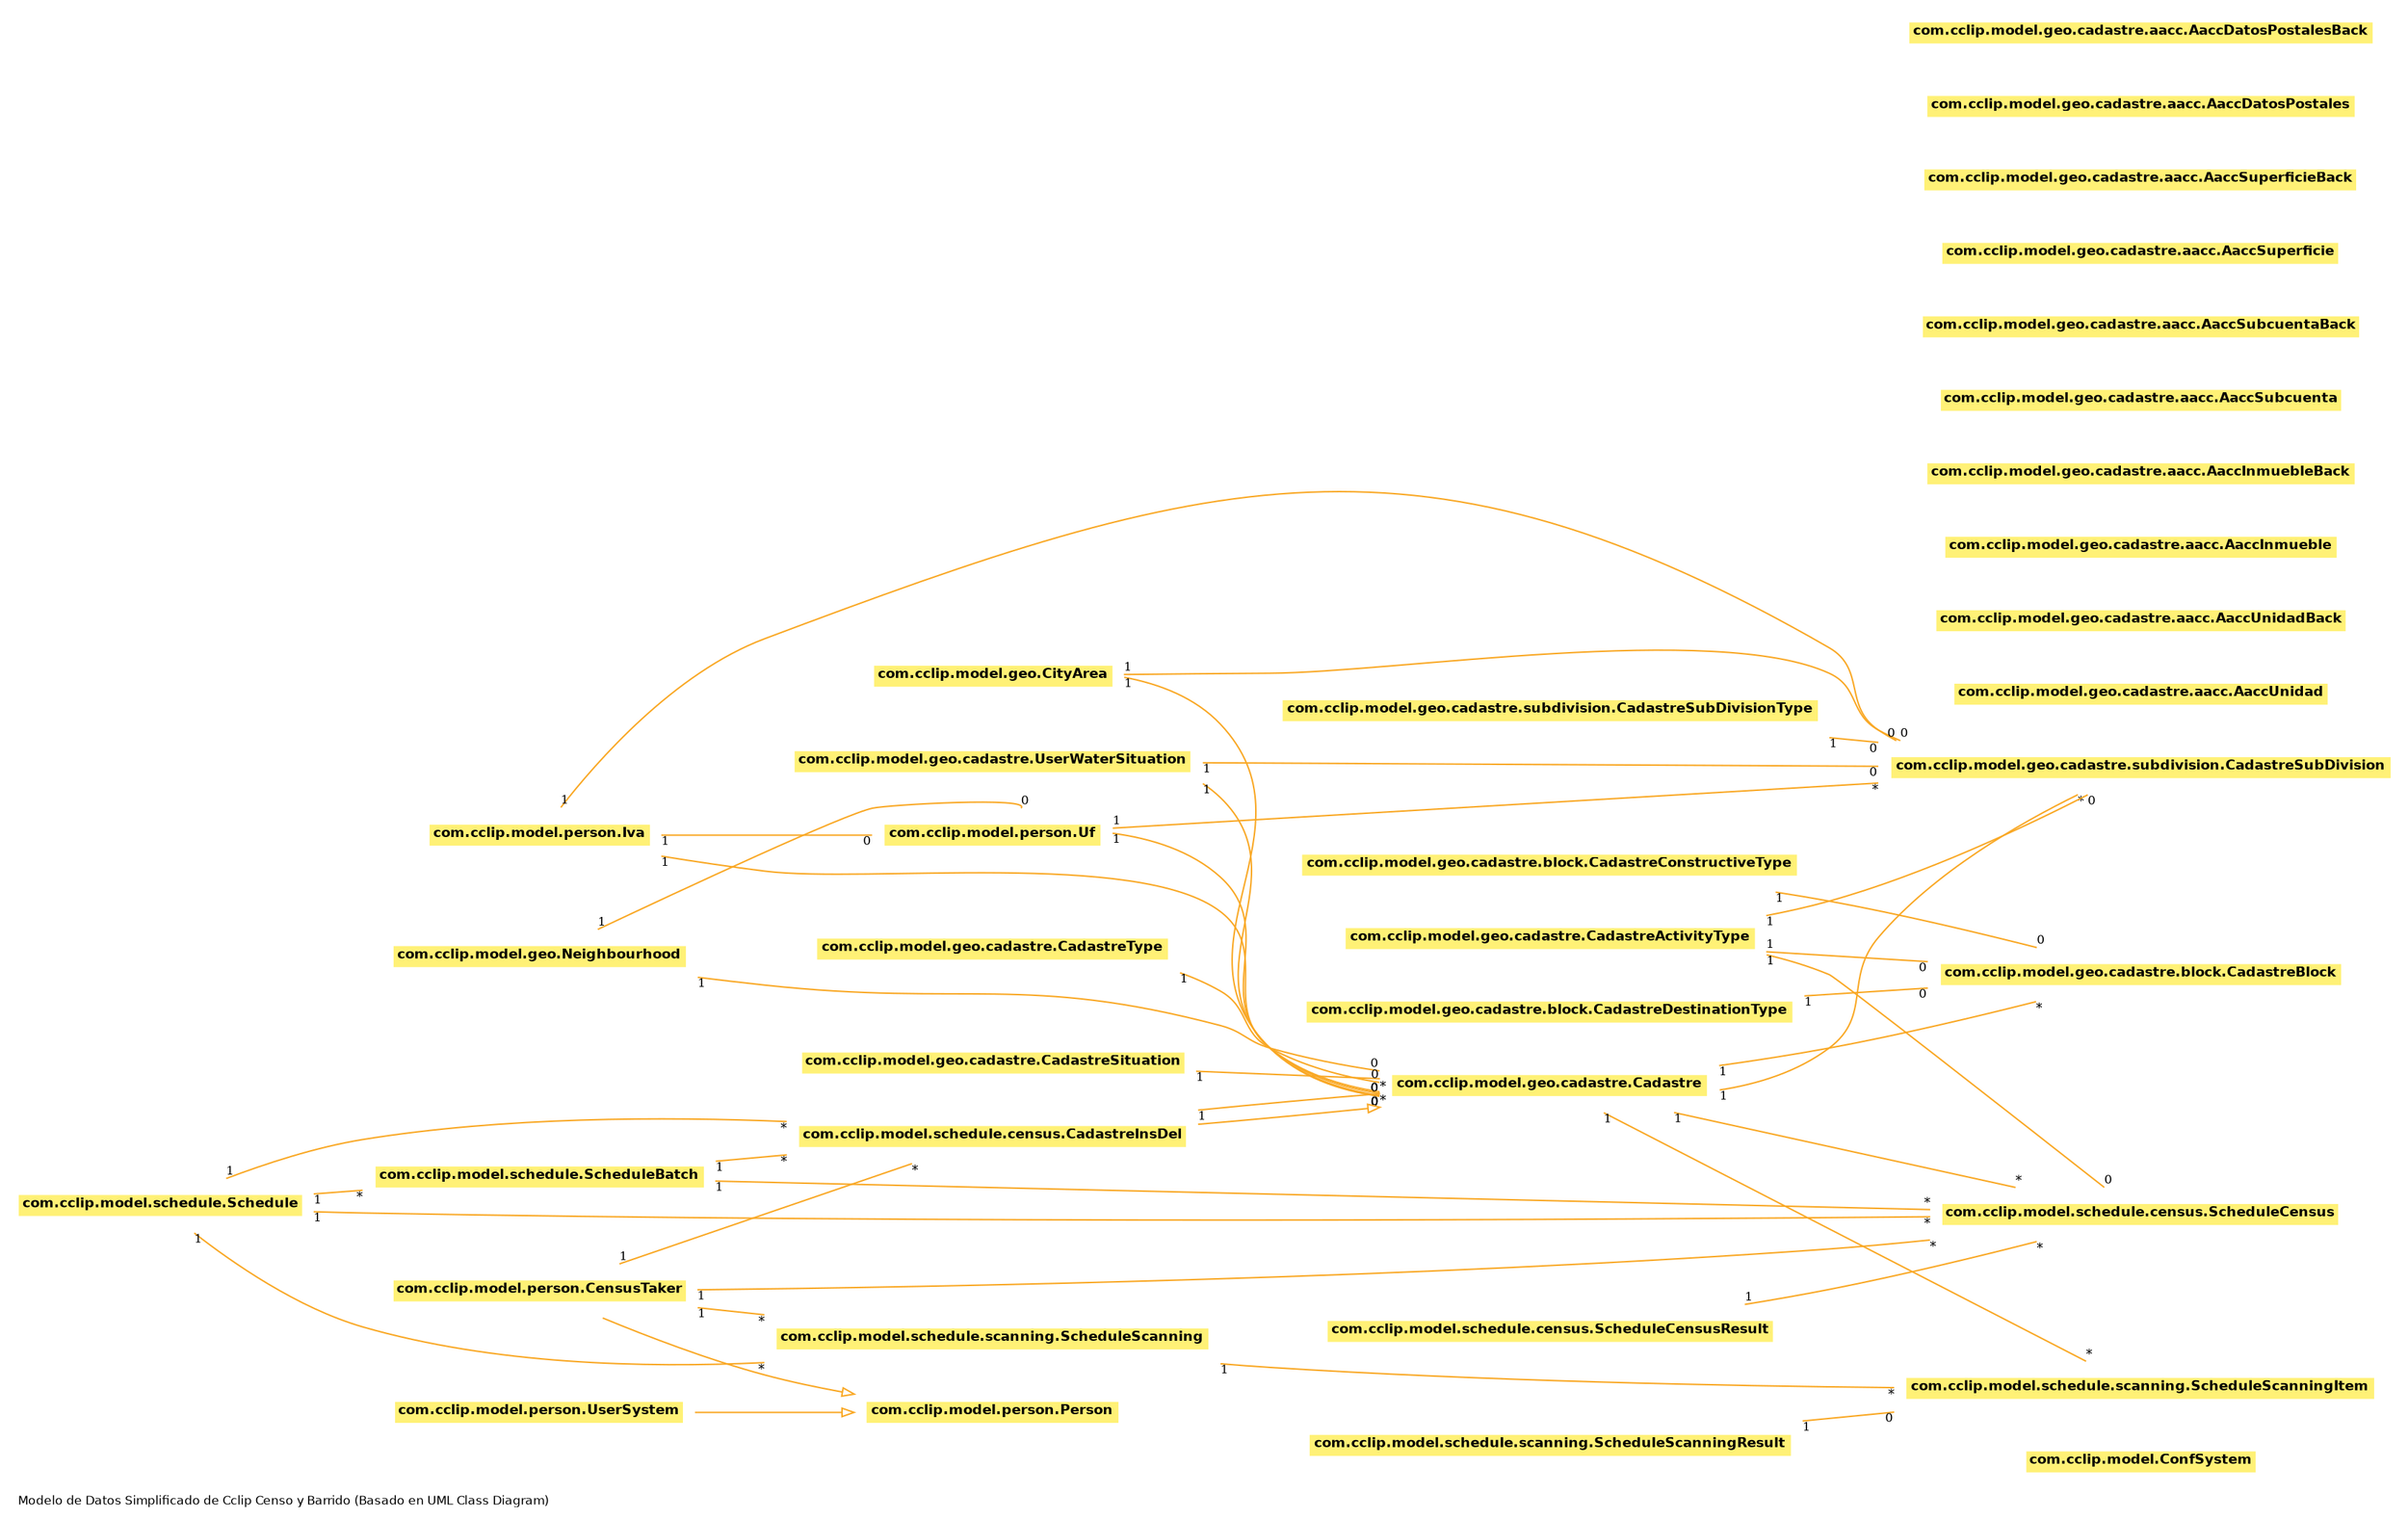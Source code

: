digraph G {

	graph [
		label="Modelo de Datos Simplificado de Cclip Censo y Barrido (Basado en UML Class Diagram)"
		bgcolor="#FFFFFF"
		labeljust="l"
		nodesep="0.18"
		ranksep="0.46"
		fontname="Helvetica"
		fontsize="8"
		rankdir="RL"
	];
	node [
		fontname="Helvetica"
		fontsize="9"
		shape="plaintext"
		
	];
	edge [
		arrowsize="0.8"
	];

				//com.cclip.model.ConfSystem
				ConfSystem [
					label=<
						<TABLE BORDER="0" CELLBORDER="0" CELLSPACING="0" BGCOLOR="#ffffff">
				<TR><TD COLSPAN="3" BGCOLOR="#FFF176" ALIGN="CENTER"><B>com.cclip.model.ConfSystem</B></TD></TR>

						</TABLE>>
						URL="com.cclip.model.ConfSystem.html"
						tooltip="com.cclip.model.ConfSystem"
				];

					//com.cclip.model.geo.CityArea
					CityArea [
						label=<
							<TABLE BORDER="0" CELLBORDER="0" CELLSPACING="0" BGCOLOR="#ffffff">
				<TR><TD COLSPAN="3" BGCOLOR="#FFF176" ALIGN="CENTER"><B>com.cclip.model.geo.CityArea</B></TD></TR>

							</TABLE>>
							URL="com.cclip.model.geo.CityArea.html"
							tooltip="com.cclip.model.geo.CityArea"
					];

					//com.cclip.model.geo.Neighbourhood
					Neighbourhood [
						label=<
							<TABLE BORDER="0" CELLBORDER="0" CELLSPACING="0" BGCOLOR="#ffffff">
				<TR><TD COLSPAN="3" BGCOLOR="#FFF176" ALIGN="CENTER"><B>com.cclip.model.geo.Neighbourhood</B></TD></TR>

							</TABLE>>
							URL="com.cclip.model.geo.Neighbourhood.html"
							tooltip="com.cclip.model.geo.Neighbourhood"
					];

						//com.cclip.model.geo.cadastre.CadastreType
						CadastreType [
							label=<
								<TABLE BORDER="0" CELLBORDER="0" CELLSPACING="0" BGCOLOR="#ffffff">
				<TR><TD COLSPAN="3" BGCOLOR="#FFF176" ALIGN="CENTER"><B>com.cclip.model.geo.cadastre.CadastreType</B></TD></TR>

								</TABLE>>
								URL="com.cclip.model.geo.cadastre.CadastreType.html"
								tooltip="com.cclip.model.geo.cadastre.CadastreType"
						];

						//com.cclip.model.geo.cadastre.CadastreSituation
						CadastreSituation [
							label=<
								<TABLE BORDER="0" CELLBORDER="0" CELLSPACING="0" BGCOLOR="#ffffff">
				<TR><TD COLSPAN="3" BGCOLOR="#FFF176" ALIGN="CENTER"><B>com.cclip.model.geo.cadastre.CadastreSituation</B></TD></TR>

								</TABLE>>
								URL="com.cclip.model.geo.cadastre.CadastreSituation.html"
								tooltip="com.cclip.model.geo.cadastre.CadastreSituation"
						];

						//com.cclip.model.geo.cadastre.UserWaterSituation
						UserWaterSituation [
							label=<
								<TABLE BORDER="0" CELLBORDER="0" CELLSPACING="0" BGCOLOR="#ffffff">
				<TR><TD COLSPAN="3" BGCOLOR="#FFF176" ALIGN="CENTER"><B>com.cclip.model.geo.cadastre.UserWaterSituation</B></TD></TR>

								</TABLE>>
								URL="com.cclip.model.geo.cadastre.UserWaterSituation.html"
								tooltip="com.cclip.model.geo.cadastre.UserWaterSituation"
						];

						//com.cclip.model.geo.cadastre.Cadastre
						Cadastre [
							label=<
								<TABLE BORDER="0" CELLBORDER="0" CELLSPACING="0" BGCOLOR="#ffffff">
				<TR><TD COLSPAN="3" BGCOLOR="#FFF176" ALIGN="CENTER"><B>com.cclip.model.geo.cadastre.Cadastre</B></TD></TR>

								</TABLE>>
								URL="com.cclip.model.geo.cadastre.Cadastre.html"
								tooltip="com.cclip.model.geo.cadastre.Cadastre"
						];

						//com.cclip.model.geo.cadastre.CadastreActivityType
						CadastreActivityType [
							label=<
								<TABLE BORDER="0" CELLBORDER="0" CELLSPACING="0" BGCOLOR="#ffffff">
				<TR><TD COLSPAN="3" BGCOLOR="#FFF176" ALIGN="CENTER"><B>com.cclip.model.geo.cadastre.CadastreActivityType</B></TD></TR>

								</TABLE>>
								URL="com.cclip.model.geo.cadastre.CadastreActivityType.html"
								tooltip="com.cclip.model.geo.cadastre.CadastreActivityType"
						];

							//com.cclip.model.geo.cadastre.aacc.AaccUnidad
							AaccUnidad [
								label=<
									<TABLE BORDER="0" CELLBORDER="0" CELLSPACING="0" BGCOLOR="#ffffff">
				<TR><TD COLSPAN="3" BGCOLOR="#FFF176" ALIGN="CENTER"><B>com.cclip.model.geo.cadastre.aacc.AaccUnidad</B></TD></TR>

									</TABLE>>
									URL="com.cclip.model.geo.cadastre.aacc.AaccUnidad.html"
									tooltip="com.cclip.model.geo.cadastre.aacc.AaccUnidad"
							];

							//com.cclip.model.geo.cadastre.aacc.AaccUnidadBack
							AaccUnidadBack [
								label=<
									<TABLE BORDER="0" CELLBORDER="0" CELLSPACING="0" BGCOLOR="#ffffff">
				<TR><TD COLSPAN="3" BGCOLOR="#FFF176" ALIGN="CENTER"><B>com.cclip.model.geo.cadastre.aacc.AaccUnidadBack</B></TD></TR>

									</TABLE>>
									URL="com.cclip.model.geo.cadastre.aacc.AaccUnidadBack.html"
									tooltip="com.cclip.model.geo.cadastre.aacc.AaccUnidadBack"
							];

							//com.cclip.model.geo.cadastre.aacc.AaccInmueble
							AaccInmueble [
								label=<
									<TABLE BORDER="0" CELLBORDER="0" CELLSPACING="0" BGCOLOR="#ffffff">
				<TR><TD COLSPAN="3" BGCOLOR="#FFF176" ALIGN="CENTER"><B>com.cclip.model.geo.cadastre.aacc.AaccInmueble</B></TD></TR>

									</TABLE>>
									URL="com.cclip.model.geo.cadastre.aacc.AaccInmueble.html"
									tooltip="com.cclip.model.geo.cadastre.aacc.AaccInmueble"
							];

							//com.cclip.model.geo.cadastre.aacc.AaccInmuebleBack
							AaccInmuebleBack [
								label=<
									<TABLE BORDER="0" CELLBORDER="0" CELLSPACING="0" BGCOLOR="#ffffff">
				<TR><TD COLSPAN="3" BGCOLOR="#FFF176" ALIGN="CENTER"><B>com.cclip.model.geo.cadastre.aacc.AaccInmuebleBack</B></TD></TR>

									</TABLE>>
									URL="com.cclip.model.geo.cadastre.aacc.AaccInmuebleBack.html"
									tooltip="com.cclip.model.geo.cadastre.aacc.AaccInmuebleBack"
							];

							//com.cclip.model.geo.cadastre.aacc.AaccSubcuenta
							AaccSubcuenta [
								label=<
									<TABLE BORDER="0" CELLBORDER="0" CELLSPACING="0" BGCOLOR="#ffffff">
				<TR><TD COLSPAN="3" BGCOLOR="#FFF176" ALIGN="CENTER"><B>com.cclip.model.geo.cadastre.aacc.AaccSubcuenta</B></TD></TR>

									</TABLE>>
									URL="com.cclip.model.geo.cadastre.aacc.AaccSubcuenta.html"
									tooltip="com.cclip.model.geo.cadastre.aacc.AaccSubcuenta"
							];

							//com.cclip.model.geo.cadastre.aacc.AaccSubcuentaBack
							AaccSubcuentaBack [
								label=<
									<TABLE BORDER="0" CELLBORDER="0" CELLSPACING="0" BGCOLOR="#ffffff">
				<TR><TD COLSPAN="3" BGCOLOR="#FFF176" ALIGN="CENTER"><B>com.cclip.model.geo.cadastre.aacc.AaccSubcuentaBack</B></TD></TR>

									</TABLE>>
									URL="com.cclip.model.geo.cadastre.aacc.AaccSubcuentaBack.html"
									tooltip="com.cclip.model.geo.cadastre.aacc.AaccSubcuentaBack"
							];

							//com.cclip.model.geo.cadastre.aacc.AaccSuperficie
							AaccSuperficie [
								label=<
									<TABLE BORDER="0" CELLBORDER="0" CELLSPACING="0" BGCOLOR="#ffffff">
				<TR><TD COLSPAN="3" BGCOLOR="#FFF176" ALIGN="CENTER"><B>com.cclip.model.geo.cadastre.aacc.AaccSuperficie</B></TD></TR>

									</TABLE>>
									URL="com.cclip.model.geo.cadastre.aacc.AaccSuperficie.html"
									tooltip="com.cclip.model.geo.cadastre.aacc.AaccSuperficie"
							];

							//com.cclip.model.geo.cadastre.aacc.AaccSuperficieBack
							AaccSuperficieBack [
								label=<
									<TABLE BORDER="0" CELLBORDER="0" CELLSPACING="0" BGCOLOR="#ffffff">
				<TR><TD COLSPAN="3" BGCOLOR="#FFF176" ALIGN="CENTER"><B>com.cclip.model.geo.cadastre.aacc.AaccSuperficieBack</B></TD></TR>

									</TABLE>>
									URL="com.cclip.model.geo.cadastre.aacc.AaccSuperficieBack.html"
									tooltip="com.cclip.model.geo.cadastre.aacc.AaccSuperficieBack"
							];

							//com.cclip.model.geo.cadastre.aacc.AaccDatosPostales
							AaccDatosPostales [
								label=<
									<TABLE BORDER="0" CELLBORDER="0" CELLSPACING="0" BGCOLOR="#ffffff">
				<TR><TD COLSPAN="3" BGCOLOR="#FFF176" ALIGN="CENTER"><B>com.cclip.model.geo.cadastre.aacc.AaccDatosPostales</B></TD></TR>

									</TABLE>>
									URL="com.cclip.model.geo.cadastre.aacc.AaccDatosPostales.html"
									tooltip="com.cclip.model.geo.cadastre.aacc.AaccDatosPostales"
							];

							//com.cclip.model.geo.cadastre.aacc.AaccDatosPostalesBack
							AaccDatosPostalesBack [
								label=<
									<TABLE BORDER="0" CELLBORDER="0" CELLSPACING="0" BGCOLOR="#ffffff">
				<TR><TD COLSPAN="3" BGCOLOR="#FFF176" ALIGN="CENTER"><B>com.cclip.model.geo.cadastre.aacc.AaccDatosPostalesBack</B></TD></TR>

									</TABLE>>
									URL="com.cclip.model.geo.cadastre.aacc.AaccDatosPostalesBack.html"
									tooltip="com.cclip.model.geo.cadastre.aacc.AaccDatosPostalesBack"
							];

							//com.cclip.model.geo.cadastre.block.CadastreConstructiveType
							CadastreConstructiveType [
								label=<
									<TABLE BORDER="0" CELLBORDER="0" CELLSPACING="0" BGCOLOR="#ffffff">
				<TR><TD COLSPAN="3" BGCOLOR="#FFF176" ALIGN="CENTER"><B>com.cclip.model.geo.cadastre.block.CadastreConstructiveType</B></TD></TR>

									</TABLE>>
									URL="com.cclip.model.geo.cadastre.block.CadastreConstructiveType.html"
									tooltip="com.cclip.model.geo.cadastre.block.CadastreConstructiveType"
							];

							//com.cclip.model.geo.cadastre.block.CadastreDestinationType
							CadastreDestinationType [
								label=<
									<TABLE BORDER="0" CELLBORDER="0" CELLSPACING="0" BGCOLOR="#ffffff">
				<TR><TD COLSPAN="3" BGCOLOR="#FFF176" ALIGN="CENTER"><B>com.cclip.model.geo.cadastre.block.CadastreDestinationType</B></TD></TR>

									</TABLE>>
									URL="com.cclip.model.geo.cadastre.block.CadastreDestinationType.html"
									tooltip="com.cclip.model.geo.cadastre.block.CadastreDestinationType"
							];

							//com.cclip.model.geo.cadastre.block.CadastreBlock
							CadastreBlock [
								label=<
									<TABLE BORDER="0" CELLBORDER="0" CELLSPACING="0" BGCOLOR="#ffffff">
				<TR><TD COLSPAN="3" BGCOLOR="#FFF176" ALIGN="CENTER"><B>com.cclip.model.geo.cadastre.block.CadastreBlock</B></TD></TR>

									</TABLE>>
									URL="com.cclip.model.geo.cadastre.block.CadastreBlock.html"
									tooltip="com.cclip.model.geo.cadastre.block.CadastreBlock"
							];

							//com.cclip.model.geo.cadastre.subdivision.CadastreSubDivisionType
							CadastreSubDivisionType [
								label=<
									<TABLE BORDER="0" CELLBORDER="0" CELLSPACING="0" BGCOLOR="#ffffff">
				<TR><TD COLSPAN="3" BGCOLOR="#FFF176" ALIGN="CENTER"><B>com.cclip.model.geo.cadastre.subdivision.CadastreSubDivisionType</B></TD></TR>

									</TABLE>>
									URL="com.cclip.model.geo.cadastre.subdivision.CadastreSubDivisionType.html"
									tooltip="com.cclip.model.geo.cadastre.subdivision.CadastreSubDivisionType"
							];

							//com.cclip.model.geo.cadastre.subdivision.CadastreSubDivision
							CadastreSubDivision [
								label=<
									<TABLE BORDER="0" CELLBORDER="0" CELLSPACING="0" BGCOLOR="#ffffff">
				<TR><TD COLSPAN="3" BGCOLOR="#FFF176" ALIGN="CENTER"><B>com.cclip.model.geo.cadastre.subdivision.CadastreSubDivision</B></TD></TR>

									</TABLE>>
									URL="com.cclip.model.geo.cadastre.subdivision.CadastreSubDivision.html"
									tooltip="com.cclip.model.geo.cadastre.subdivision.CadastreSubDivision"
							];

					//com.cclip.model.schedule.Schedule
					Schedule [
						label=<
							<TABLE BORDER="0" CELLBORDER="0" CELLSPACING="0" BGCOLOR="#ffffff">
				<TR><TD COLSPAN="3" BGCOLOR="#FFF176" ALIGN="CENTER"><B>com.cclip.model.schedule.Schedule</B></TD></TR>

							</TABLE>>
							URL="com.cclip.model.schedule.Schedule.html"
							tooltip="com.cclip.model.schedule.Schedule"
					];

					//com.cclip.model.schedule.ScheduleBatch
					ScheduleBatch [
						label=<
							<TABLE BORDER="0" CELLBORDER="0" CELLSPACING="0" BGCOLOR="#ffffff">
				<TR><TD COLSPAN="3" BGCOLOR="#FFF176" ALIGN="CENTER"><B>com.cclip.model.schedule.ScheduleBatch</B></TD></TR>

							</TABLE>>
							URL="com.cclip.model.schedule.ScheduleBatch.html"
							tooltip="com.cclip.model.schedule.ScheduleBatch"
					];

						//com.cclip.model.schedule.scanning.ScheduleScanning
						ScheduleScanning [
							label=<
								<TABLE BORDER="0" CELLBORDER="0" CELLSPACING="0" BGCOLOR="#ffffff">
				<TR><TD COLSPAN="3" BGCOLOR="#FFF176" ALIGN="CENTER"><B>com.cclip.model.schedule.scanning.ScheduleScanning</B></TD></TR>

								</TABLE>>
								URL="com.cclip.model.schedule.scanning.ScheduleScanning.html"
								tooltip="com.cclip.model.schedule.scanning.ScheduleScanning"
						];

						//com.cclip.model.schedule.scanning.ScheduleScanningResult
						ScheduleScanningResult [
							label=<
								<TABLE BORDER="0" CELLBORDER="0" CELLSPACING="0" BGCOLOR="#ffffff">
				<TR><TD COLSPAN="3" BGCOLOR="#FFF176" ALIGN="CENTER"><B>com.cclip.model.schedule.scanning.ScheduleScanningResult</B></TD></TR>

								</TABLE>>
								URL="com.cclip.model.schedule.scanning.ScheduleScanningResult.html"
								tooltip="com.cclip.model.schedule.scanning.ScheduleScanningResult"
						];

						//com.cclip.model.schedule.scanning.ScheduleScanningItem
						ScheduleScanningItem [
							label=<
								<TABLE BORDER="0" CELLBORDER="0" CELLSPACING="0" BGCOLOR="#ffffff">
				<TR><TD COLSPAN="3" BGCOLOR="#FFF176" ALIGN="CENTER"><B>com.cclip.model.schedule.scanning.ScheduleScanningItem</B></TD></TR>

								</TABLE>>
								URL="com.cclip.model.schedule.scanning.ScheduleScanningItem.html"
								tooltip="com.cclip.model.schedule.scanning.ScheduleScanningItem"
						];

						//com.cclip.model.schedule.census.ScheduleCensusResult
						ScheduleCensusResult [
							label=<
								<TABLE BORDER="0" CELLBORDER="0" CELLSPACING="0" BGCOLOR="#ffffff">
				<TR><TD COLSPAN="3" BGCOLOR="#FFF176" ALIGN="CENTER"><B>com.cclip.model.schedule.census.ScheduleCensusResult</B></TD></TR>

								</TABLE>>
								URL="com.cclip.model.schedule.census.ScheduleCensusResult.html"
								tooltip="com.cclip.model.schedule.census.ScheduleCensusResult"
						];

						//com.cclip.model.schedule.census.ScheduleCensus
						ScheduleCensus [
							label=<
								<TABLE BORDER="0" CELLBORDER="0" CELLSPACING="0" BGCOLOR="#ffffff">
				<TR><TD COLSPAN="3" BGCOLOR="#FFF176" ALIGN="CENTER"><B>com.cclip.model.schedule.census.ScheduleCensus</B></TD></TR>

								</TABLE>>
								URL="com.cclip.model.schedule.census.ScheduleCensus.html"
								tooltip="com.cclip.model.schedule.census.ScheduleCensus"
						];

						//com.cclip.model.schedule.census.CadastreInsDel
						CadastreInsDel [
							label=<
								<TABLE BORDER="0" CELLBORDER="0" CELLSPACING="0" BGCOLOR="#ffffff">
				<TR><TD COLSPAN="3" BGCOLOR="#FFF176" ALIGN="CENTER"><B>com.cclip.model.schedule.census.CadastreInsDel</B></TD></TR>

								</TABLE>>
								URL="com.cclip.model.schedule.census.CadastreInsDel.html"
								tooltip="com.cclip.model.schedule.census.CadastreInsDel"
						];

						//com.cclip.model.schedule.census.CadastreInsDel extends com.cclip.model.geo.cadastre.Cadastre
						"Cadastre" -> "CadastreInsDel" [dir=back,arrowtail=empty, color="#F9A825"];

					//com.cclip.model.person.Person
					Person [
						label=<
							<TABLE BORDER="0" CELLBORDER="0" CELLSPACING="0" BGCOLOR="#ffffff">
				<TR><TD COLSPAN="3" BGCOLOR="#FFF176" ALIGN="CENTER"><B>com.cclip.model.person.Person</B></TD></TR>

							</TABLE>>
							URL="com.cclip.model.person.Person.html"
							tooltip="com.cclip.model.person.Person"
					];

					//com.cclip.model.person.UserSystem
					UserSystem [
						label=<
							<TABLE BORDER="0" CELLBORDER="0" CELLSPACING="0" BGCOLOR="#ffffff">
				<TR><TD COLSPAN="3" BGCOLOR="#FFF176" ALIGN="CENTER"><B>com.cclip.model.person.UserSystem</B></TD></TR>

							</TABLE>>
							URL="com.cclip.model.person.UserSystem.html"
							tooltip="com.cclip.model.person.UserSystem"
					];

					//com.cclip.model.person.UserSystem extends com.cclip.model.person.Person
					"Person" -> "UserSystem" [dir=back,arrowtail=empty, color="#F9A825"];

					//com.cclip.model.person.CensusTaker
					CensusTaker [
						label=<
							<TABLE BORDER="0" CELLBORDER="0" CELLSPACING="0" BGCOLOR="#ffffff">
				<TR><TD COLSPAN="3" BGCOLOR="#FFF176" ALIGN="CENTER"><B>com.cclip.model.person.CensusTaker</B></TD></TR>

							</TABLE>>
							URL="com.cclip.model.person.CensusTaker.html"
							tooltip="com.cclip.model.person.CensusTaker"
					];

					//com.cclip.model.person.CensusTaker extends com.cclip.model.person.Person
					"Person" -> "CensusTaker" [dir=back,arrowtail=empty, color="#F9A825"];

					//com.cclip.model.person.Uf
					Uf [
						label=<
							<TABLE BORDER="0" CELLBORDER="0" CELLSPACING="0" BGCOLOR="#ffffff">
				<TR><TD COLSPAN="3" BGCOLOR="#FFF176" ALIGN="CENTER"><B>com.cclip.model.person.Uf</B></TD></TR>

							</TABLE>>
							URL="com.cclip.model.person.Uf.html"
							tooltip="com.cclip.model.person.Uf"
					];

					//com.cclip.model.person.Iva
					Iva [
						label=<
							<TABLE BORDER="0" CELLBORDER="0" CELLSPACING="0" BGCOLOR="#ffffff">
				<TR><TD COLSPAN="3" BGCOLOR="#FFF176" ALIGN="CENTER"><B>com.cclip.model.person.Iva</B></TD></TR>

							</TABLE>>
							URL="com.cclip.model.person.Iva.html"
							tooltip="com.cclip.model.person.Iva"
					];
	"Uf":"iva":w -> "Iva":"uf":e [arrowhead=none, dir=back, arrowtail=none, arrowhead=none, headlabel = "1", taillabel = "0", fontsize="8", color="#F9A825"];
	"Cadastre":"userIva":w -> "Iva":"cadastre":e [arrowhead=none, dir=back, arrowtail=none, arrowhead=none, headlabel = "1", taillabel = "0", fontsize="8", color="#F9A825"];
	"CadastreSubDivision":"userIva":w -> "Iva":"cadastreSubDivision":e [arrowhead=none, dir=back, arrowtail=none, arrowhead=none, headlabel = "1", taillabel = "0", fontsize="8", color="#F9A825"];
	"Cadastre":"userWaterSituation":w -> "UserWaterSituation":"cadastre":e [arrowhead=none, dir=back, arrowtail=none, arrowhead=none, headlabel = "1", taillabel = "0", fontsize="8", color="#F9A825"];
	"CadastreSubDivision":"userWaterSituation":w -> "UserWaterSituation":"cadastreSubDivision":e [arrowhead=none, dir=back, arrowtail=none, arrowhead=none, headlabel = "1", taillabel = "0", fontsize="8", color="#F9A825"];
	"Cadastre":"uf":w -> "Uf":"cadastre":e [arrowhead=none, dir=back, arrowtail=none, arrowhead=none, headlabel = "1", taillabel = "*", fontsize="8", color="#F9A825"];
	"CadastreSubDivision":"uf":w -> "Uf":"cadastreSubDivision":e [arrowhead=none, dir=back, arrowtail=none, arrowhead=none, headlabel = "1", taillabel = "*", fontsize="8", color="#F9A825"];
	"CadastreBlock":"cadastreActivityType":w -> "CadastreActivityType":"cadastreBlock":e [arrowhead=none, dir=back, arrowtail=none, arrowhead=none, headlabel = "1", taillabel = "0", fontsize="8", color="#F9A825"];
	"CadastreSubDivision":"cadastreActivityType":w -> "CadastreActivityType":"cadastreSubDivision":e [arrowhead=none, dir=back, arrowtail=none, arrowhead=none, headlabel = "1", taillabel = "0", fontsize="8", color="#F9A825"];
	"Cadastre":"cityArea":w -> "CityArea":"cadastre":e [arrowhead=none, dir=back, arrowtail=none, arrowhead=none, headlabel = "1", taillabel = "0", fontsize="8", color="#F9A825"];
	"CadastreSubDivision":"cityArea":w -> "CityArea":"cadastreSubDivision":e [arrowhead=none, dir=back, arrowtail=none, arrowhead=none, headlabel = "1", taillabel = "0", fontsize="8", color="#F9A825"];
	"ScheduleBatch":"schedule":w -> "Schedule":"scheduleBatch":e [arrowhead=none, dir=back, arrowtail=none, arrowhead=none, headlabel = "1", taillabel = "*", fontsize="8", color="#F9A825"];
	"ScheduleScanning":"schedule":w -> "Schedule":"scheduleScanning":e [arrowhead=none, dir=back, arrowtail=none, arrowhead=none, headlabel = "1", taillabel = "*", fontsize="8", color="#F9A825"];
	"CadastreBlock":"cadastre":w -> "Cadastre":"cadastreBlock":e [arrowhead=none, dir=back, arrowtail=none, arrowhead=none, headlabel = "1", taillabel = "*", fontsize="8", color="#F9A825"];
	"CadastreSubDivision":"cadastre":w -> "Cadastre":"cadastreSubDivision":e [arrowhead=none, dir=back, arrowtail=none, arrowhead=none, headlabel = "1", taillabel = "*", fontsize="8", color="#F9A825"];
	"ScheduleScanningItem":"cadastre":w -> "Cadastre":"scheduleScanningItem":e [arrowhead=none, dir=back, arrowtail=none, arrowhead=none, headlabel = "1", taillabel = "*", fontsize="8", color="#F9A825"];
	"ScheduleScanningItem":"scheduleScanningResult":w -> "ScheduleScanningResult":"scheduleScanningItem":e [arrowhead=none, dir=back, arrowtail=none, arrowhead=none, headlabel = "1", taillabel = "0", fontsize="8", color="#F9A825"];
	"ScheduleScanning":"censusTaker":w -> "CensusTaker":"scheduleScanning":e [arrowhead=none, dir=back, arrowtail=none, arrowhead=none, headlabel = "1", taillabel = "*", fontsize="8", color="#F9A825"];
	"ScheduleScanningItem":"scheduleScanning":w -> "ScheduleScanning":"scheduleScanningItem":e [arrowhead=none, dir=back, arrowtail=none, arrowhead=none, headlabel = "1", taillabel = "*", fontsize="8", color="#F9A825"];
	"Cadastre":"cadastreType":w -> "CadastreType":"cadastre":e [arrowhead=none, dir=back, arrowtail=none, arrowhead=none, headlabel = "1", taillabel = "0", fontsize="8", color="#F9A825"];
	"Cadastre":"cadastreSituation":w -> "CadastreSituation":"cadastre":e [arrowhead=none, dir=back, arrowtail=none, arrowhead=none, headlabel = "1", taillabel = "0", fontsize="8", color="#F9A825"];
	"Cadastre":"inmNeighbourhood":w -> "Neighbourhood":"cadastre":e [arrowhead=none, dir=back, arrowtail=none, arrowhead=none, headlabel = "1", taillabel = "0", fontsize="8", color="#F9A825"];
	"CadastreBlock":"cadastreConstructiveType":w -> "CadastreConstructiveType":"cadastreBlock":e [arrowhead=none, dir=back, arrowtail=none, arrowhead=none, headlabel = "1", taillabel = "0", fontsize="8", color="#F9A825"];
	"CadastreBlock":"cadastreDestinationType":w -> "CadastreDestinationType":"cadastreBlock":e [arrowhead=none, dir=back, arrowtail=none, arrowhead=none, headlabel = "1", taillabel = "0", fontsize="8", color="#F9A825"];
	"CadastreSubDivision":"cadastreSubDivisionType":w -> "CadastreSubDivisionType":"cadastreSubDivision":e [arrowhead=none, dir=back, arrowtail=none, arrowhead=none, headlabel = "1", taillabel = "0", fontsize="8", color="#F9A825"];
	"ScheduleCensus":"schedule":w -> "Schedule":"scheduleCensus":e [arrowhead=none, dir=back, arrowtail=none, arrowhead=none, headlabel = "1", taillabel = "*", fontsize="8", color="#F9A825"];
	"ScheduleCensus":"cadastre":w -> "Cadastre":"scheduleCensus":e [arrowhead=none, dir=back, arrowtail=none, arrowhead=none, headlabel = "1", taillabel = "*", fontsize="8", color="#F9A825"];
	"ScheduleCensus":"censusTaker":w -> "CensusTaker":"scheduleCensus":e [arrowhead=none, dir=back, arrowtail=none, arrowhead=none, headlabel = "1", taillabel = "*", fontsize="8", color="#F9A825"];
	"ScheduleCensus":"scheduleBatch":w -> "ScheduleBatch":"scheduleCensus":e [arrowhead=none, dir=back, arrowtail=none, arrowhead=none, headlabel = "1", taillabel = "*", fontsize="8", color="#F9A825"];
	"ScheduleCensus":"cadastreActivityType":w -> "CadastreActivityType":"scheduleCensus":e [arrowhead=none, dir=back, arrowtail=none, arrowhead=none, headlabel = "1", taillabel = "0", fontsize="8", color="#F9A825"];
	"ScheduleCensus":"scheduleCensusResult":w -> "ScheduleCensusResult":"scheduleCensus":e [arrowhead=none, dir=back, arrowtail=none, arrowhead=none, headlabel = "1", taillabel = "*", fontsize="8", color="#F9A825"];
	"CadastreInsDel":"schedule":w -> "Schedule":"cadastreInsDel":e [arrowhead=none, dir=back, arrowtail=none, arrowhead=none, headlabel = "1", taillabel = "*", fontsize="8", color="#F9A825"];
	"CadastreInsDel":"censusTaker":w -> "CensusTaker":"cadastreInsDel":e [arrowhead=none, dir=back, arrowtail=none, arrowhead=none, headlabel = "1", taillabel = "*", fontsize="8", color="#F9A825"];
	"CadastreInsDel":"scheduleBatch":w -> "ScheduleBatch":"cadastreInsDel":e [arrowhead=none, dir=back, arrowtail=none, arrowhead=none, headlabel = "1", taillabel = "*", fontsize="8", color="#F9A825"];
	"Cadastre":"cadastreInsDel":w -> "CadastreInsDel":"cadastre":e [arrowhead=none, dir=back, arrowtail=none, arrowhead=none, headlabel = "1", taillabel = "*", fontsize="8", color="#F9A825"];
	"Uf":"neighbourhood":w -> "Neighbourhood":"uf":e [arrowhead=none, dir=back, arrowtail=none, arrowhead=none, headlabel = "1", taillabel = "0", fontsize="8", color="#F9A825"];
}